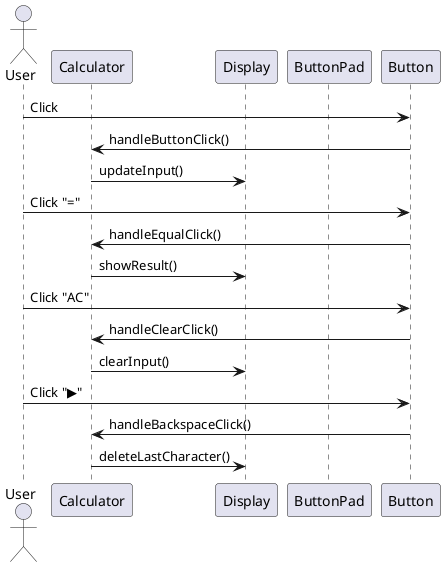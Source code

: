 @startuml
actor User
participant Calculator
participant Display
participant ButtonPad
participant Button

User -> Button: Click
Button -> Calculator: handleButtonClick()
Calculator -> Display: updateInput()
User -> Button: Click "="
Button -> Calculator: handleEqualClick()
Calculator -> Display: showResult()
User -> Button: Click "AC"
Button -> Calculator: handleClearClick()
Calculator -> Display: clearInput()
User -> Button: Click "▶️"
Button -> Calculator: handleBackspaceClick()
Calculator -> Display: deleteLastCharacter()
@enduml
